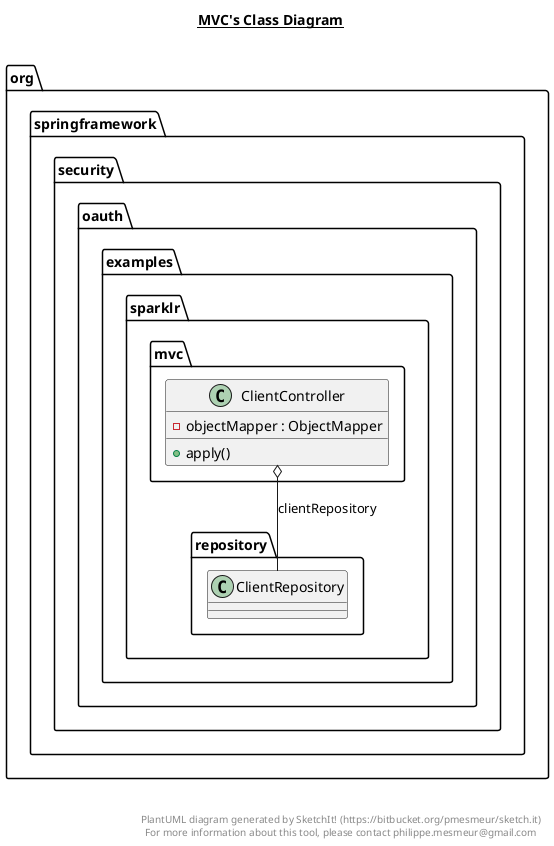 @startuml

title __MVC's Class Diagram__\n
  

  namespace org.springframework.security.oauth.examples.sparklr {
    namespace mvc {
      class org.springframework.security.oauth.examples.sparklr.mvc.ClientController {
          - objectMapper : ObjectMapper
          + apply()
      }
    }
  }

  

  org.springframework.security.oauth.examples.sparklr.mvc.ClientController o-- org.springframework.security.oauth.examples.sparklr.repository.ClientRepository : clientRepository


right footer


PlantUML diagram generated by SketchIt! (https://bitbucket.org/pmesmeur/sketch.it)
For more information about this tool, please contact philippe.mesmeur@gmail.com
endfooter

@enduml
